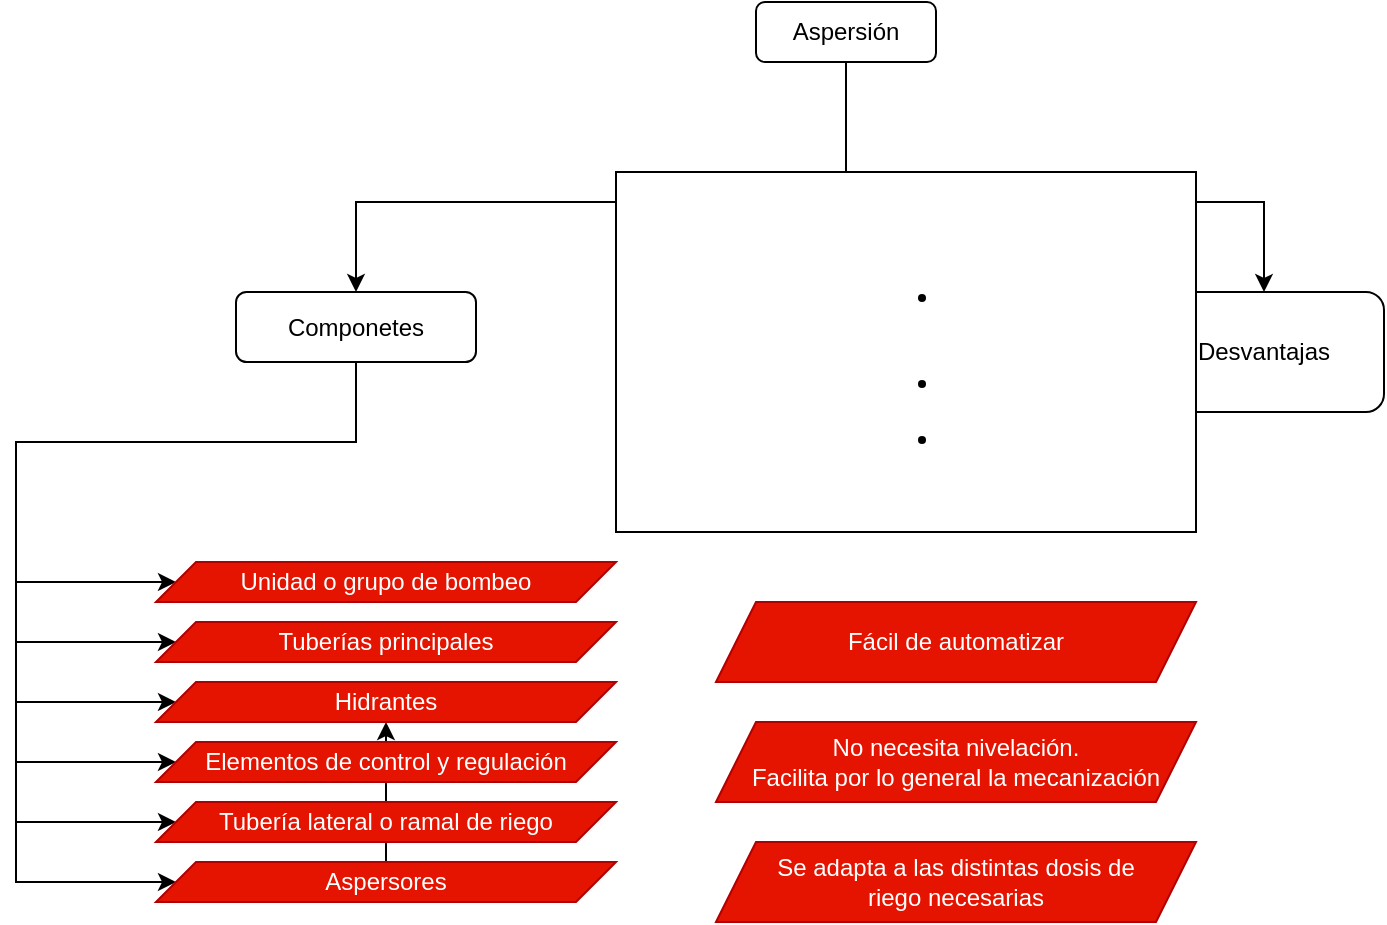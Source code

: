 <mxfile version="20.3.3" type="github">
  <diagram id="nhZoGWwR1IvOvr1_NBgF" name="Página-1">
    <mxGraphModel dx="1323" dy="290" grid="1" gridSize="10" guides="1" tooltips="1" connect="1" arrows="1" fold="1" page="1" pageScale="1" pageWidth="827" pageHeight="1169" math="0" shadow="0">
      <root>
        <mxCell id="0" />
        <mxCell id="1" parent="0" />
        <mxCell id="ITRbSTz_eIRVhaSHHSQH-7" value="" style="edgeStyle=orthogonalEdgeStyle;rounded=0;orthogonalLoop=1;jettySize=auto;html=1;" parent="1" source="ITRbSTz_eIRVhaSHHSQH-1" target="ITRbSTz_eIRVhaSHHSQH-6" edge="1">
          <mxGeometry relative="1" as="geometry">
            <Array as="points">
              <mxPoint x="145" y="250" />
              <mxPoint x="145" y="250" />
            </Array>
          </mxGeometry>
        </mxCell>
        <mxCell id="ITRbSTz_eIRVhaSHHSQH-9" value="" style="edgeStyle=orthogonalEdgeStyle;rounded=0;orthogonalLoop=1;jettySize=auto;html=1;" parent="1" source="ITRbSTz_eIRVhaSHHSQH-1" target="ITRbSTz_eIRVhaSHHSQH-8" edge="1">
          <mxGeometry relative="1" as="geometry">
            <Array as="points">
              <mxPoint x="145" y="220" />
              <mxPoint x="354" y="220" />
            </Array>
          </mxGeometry>
        </mxCell>
        <mxCell id="ITRbSTz_eIRVhaSHHSQH-12" style="edgeStyle=orthogonalEdgeStyle;rounded=0;orthogonalLoop=1;jettySize=auto;html=1;entryX=0.5;entryY=0;entryDx=0;entryDy=0;" parent="1" source="ITRbSTz_eIRVhaSHHSQH-1" target="ITRbSTz_eIRVhaSHHSQH-2" edge="1">
          <mxGeometry relative="1" as="geometry">
            <Array as="points">
              <mxPoint x="145" y="220" />
              <mxPoint x="-100" y="220" />
            </Array>
          </mxGeometry>
        </mxCell>
        <mxCell id="ITRbSTz_eIRVhaSHHSQH-1" value="&lt;span&gt;&lt;span data-dobid=&quot;hdw&quot;&gt;Aspersión&lt;/span&gt;&lt;/span&gt;" style="rounded=1;whiteSpace=wrap;html=1;" parent="1" vertex="1">
          <mxGeometry x="100" y="120" width="90" height="30" as="geometry" />
        </mxCell>
        <mxCell id="ITRbSTz_eIRVhaSHHSQH-29" style="edgeStyle=orthogonalEdgeStyle;rounded=0;orthogonalLoop=1;jettySize=auto;html=1;" parent="1" source="ITRbSTz_eIRVhaSHHSQH-2" target="ITRbSTz_eIRVhaSHHSQH-27" edge="1">
          <mxGeometry relative="1" as="geometry">
            <Array as="points">
              <mxPoint x="-100" y="340" />
              <mxPoint x="-270" y="340" />
              <mxPoint x="-270" y="530" />
            </Array>
          </mxGeometry>
        </mxCell>
        <mxCell id="ITRbSTz_eIRVhaSHHSQH-31" style="edgeStyle=orthogonalEdgeStyle;rounded=0;orthogonalLoop=1;jettySize=auto;html=1;entryX=0;entryY=0.5;entryDx=0;entryDy=0;" parent="1" source="ITRbSTz_eIRVhaSHHSQH-2" target="ITRbSTz_eIRVhaSHHSQH-24" edge="1">
          <mxGeometry relative="1" as="geometry">
            <Array as="points">
              <mxPoint x="-100" y="340" />
              <mxPoint x="-270" y="340" />
              <mxPoint x="-270" y="410" />
            </Array>
          </mxGeometry>
        </mxCell>
        <mxCell id="ITRbSTz_eIRVhaSHHSQH-33" style="edgeStyle=orthogonalEdgeStyle;rounded=0;orthogonalLoop=1;jettySize=auto;html=1;entryX=0;entryY=0.5;entryDx=0;entryDy=0;" parent="1" source="ITRbSTz_eIRVhaSHHSQH-2" target="ITRbSTz_eIRVhaSHHSQH-25" edge="1">
          <mxGeometry relative="1" as="geometry">
            <Array as="points">
              <mxPoint x="-100" y="340" />
              <mxPoint x="-270" y="340" />
              <mxPoint x="-270" y="440" />
            </Array>
          </mxGeometry>
        </mxCell>
        <mxCell id="ITRbSTz_eIRVhaSHHSQH-34" style="edgeStyle=orthogonalEdgeStyle;rounded=0;orthogonalLoop=1;jettySize=auto;html=1;entryX=0;entryY=0.5;entryDx=0;entryDy=0;" parent="1" source="ITRbSTz_eIRVhaSHHSQH-2" target="ITRbSTz_eIRVhaSHHSQH-28" edge="1">
          <mxGeometry relative="1" as="geometry">
            <Array as="points">
              <mxPoint x="-100" y="340" />
              <mxPoint x="-270" y="340" />
              <mxPoint x="-270" y="470" />
            </Array>
          </mxGeometry>
        </mxCell>
        <mxCell id="ITRbSTz_eIRVhaSHHSQH-35" style="edgeStyle=orthogonalEdgeStyle;rounded=0;orthogonalLoop=1;jettySize=auto;html=1;entryX=0;entryY=0.5;entryDx=0;entryDy=0;" parent="1" source="ITRbSTz_eIRVhaSHHSQH-2" target="ITRbSTz_eIRVhaSHHSQH-26" edge="1">
          <mxGeometry relative="1" as="geometry">
            <Array as="points">
              <mxPoint x="-100" y="340" />
              <mxPoint x="-270" y="340" />
              <mxPoint x="-270" y="500" />
            </Array>
          </mxGeometry>
        </mxCell>
        <mxCell id="ITRbSTz_eIRVhaSHHSQH-37" style="edgeStyle=orthogonalEdgeStyle;rounded=0;orthogonalLoop=1;jettySize=auto;html=1;entryX=0;entryY=0.5;entryDx=0;entryDy=0;" parent="1" source="ITRbSTz_eIRVhaSHHSQH-2" target="ITRbSTz_eIRVhaSHHSQH-22" edge="1">
          <mxGeometry relative="1" as="geometry">
            <Array as="points">
              <mxPoint x="-100" y="340" />
              <mxPoint x="-270" y="340" />
              <mxPoint x="-270" y="560" />
            </Array>
          </mxGeometry>
        </mxCell>
        <mxCell id="ITRbSTz_eIRVhaSHHSQH-2" value="Componetes" style="whiteSpace=wrap;html=1;rounded=1;" parent="1" vertex="1">
          <mxGeometry x="-160" y="265" width="120" height="35" as="geometry" />
        </mxCell>
        <mxCell id="ITRbSTz_eIRVhaSHHSQH-6" value="Ventajas" style="whiteSpace=wrap;html=1;rounded=1;" parent="1" vertex="1">
          <mxGeometry x="85" y="265" width="120" height="60" as="geometry" />
        </mxCell>
        <mxCell id="ITRbSTz_eIRVhaSHHSQH-8" value="Desvantajas" style="whiteSpace=wrap;html=1;rounded=1;" parent="1" vertex="1">
          <mxGeometry x="294" y="265" width="120" height="60" as="geometry" />
        </mxCell>
        <mxCell id="cqa5lHVVIa8OTOIeq-iy-3" value="" style="edgeStyle=orthogonalEdgeStyle;rounded=0;orthogonalLoop=1;jettySize=auto;html=1;" edge="1" parent="1" source="ITRbSTz_eIRVhaSHHSQH-22" target="ITRbSTz_eIRVhaSHHSQH-28">
          <mxGeometry relative="1" as="geometry" />
        </mxCell>
        <mxCell id="ITRbSTz_eIRVhaSHHSQH-22" value="Aspersores" style="shape=parallelogram;perimeter=parallelogramPerimeter;whiteSpace=wrap;html=1;fixedSize=1;fillColor=#e51400;fontColor=#ffffff;strokeColor=#B20000;" parent="1" vertex="1">
          <mxGeometry x="-200" y="550" width="230" height="20" as="geometry" />
        </mxCell>
        <mxCell id="ITRbSTz_eIRVhaSHHSQH-24" value="Unidad o grupo de bombeo &lt;br&gt;" style="shape=parallelogram;perimeter=parallelogramPerimeter;whiteSpace=wrap;html=1;fixedSize=1;fillColor=#e51400;strokeColor=#B20000;fontColor=#ffffff;" parent="1" vertex="1">
          <mxGeometry x="-200" y="400" width="230" height="20" as="geometry" />
        </mxCell>
        <mxCell id="ITRbSTz_eIRVhaSHHSQH-25" value="Tuberías principales&lt;br&gt;" style="shape=parallelogram;perimeter=parallelogramPerimeter;whiteSpace=wrap;html=1;fixedSize=1;fillColor=#e51400;strokeColor=#B20000;fontColor=#ffffff;" parent="1" vertex="1">
          <mxGeometry x="-200" y="430" width="230" height="20" as="geometry" />
        </mxCell>
        <mxCell id="ITRbSTz_eIRVhaSHHSQH-26" value="Elementos de control y regulación" style="shape=parallelogram;perimeter=parallelogramPerimeter;whiteSpace=wrap;html=1;fixedSize=1;fillColor=#e51400;fontColor=#ffffff;strokeColor=#B20000;" parent="1" vertex="1">
          <mxGeometry x="-200" y="490" width="230" height="20" as="geometry" />
        </mxCell>
        <mxCell id="ITRbSTz_eIRVhaSHHSQH-27" value="Tubería lateral o ramal de riego&lt;br&gt;" style="shape=parallelogram;perimeter=parallelogramPerimeter;whiteSpace=wrap;html=1;fixedSize=1;fillColor=#e51400;fontColor=#ffffff;strokeColor=#B20000;" parent="1" vertex="1">
          <mxGeometry x="-200" y="520" width="230" height="20" as="geometry" />
        </mxCell>
        <mxCell id="ITRbSTz_eIRVhaSHHSQH-28" value="Hidrantes&lt;br&gt;" style="shape=parallelogram;perimeter=parallelogramPerimeter;whiteSpace=wrap;html=1;fixedSize=1;fillColor=#e51400;strokeColor=#B20000;fontColor=#ffffff;" parent="1" vertex="1">
          <mxGeometry x="-200" y="460" width="230" height="20" as="geometry" />
        </mxCell>
        <mxCell id="cqa5lHVVIa8OTOIeq-iy-4" value="&lt;br&gt;&lt;ul&gt;&lt;br&gt;              &lt;li&gt;&lt;br&gt;&lt;/li&gt;&lt;br&gt;&lt;br&gt;              &lt;li&gt;&lt;br&gt;&lt;/li&gt;&lt;br&gt;              &lt;li&gt;&lt;br&gt;&lt;/li&gt;&lt;br&gt;            &lt;/ul&gt;" style="rounded=0;whiteSpace=wrap;html=1;" vertex="1" parent="1">
          <mxGeometry x="30" y="205" width="290" height="180" as="geometry" />
        </mxCell>
        <mxCell id="cqa5lHVVIa8OTOIeq-iy-6" value="Fácil de automatizar&lt;br&gt;" style="shape=parallelogram;perimeter=parallelogramPerimeter;whiteSpace=wrap;html=1;fixedSize=1;fillColor=#e51400;strokeColor=#B20000;fontColor=#ffffff;" vertex="1" parent="1">
          <mxGeometry x="80" y="420" width="240" height="40" as="geometry" />
        </mxCell>
        <mxCell id="cqa5lHVVIa8OTOIeq-iy-7" value="&lt;div&gt;Se adapta a las distintas dosis de &lt;br&gt;&lt;/div&gt;&lt;div&gt;riego necesarias&lt;/div&gt;" style="shape=parallelogram;perimeter=parallelogramPerimeter;whiteSpace=wrap;html=1;fixedSize=1;fillColor=#e51400;strokeColor=#B20000;fontColor=#ffffff;" vertex="1" parent="1">
          <mxGeometry x="80" y="540" width="240" height="40" as="geometry" />
        </mxCell>
        <mxCell id="cqa5lHVVIa8OTOIeq-iy-9" value="&lt;div&gt;No necesita nivelación. &lt;br&gt;&lt;/div&gt;&lt;div&gt;Facilita por lo general la mecanización&lt;/div&gt;" style="shape=parallelogram;perimeter=parallelogramPerimeter;whiteSpace=wrap;html=1;fixedSize=1;fillColor=#e51400;strokeColor=#B20000;fontColor=#ffffff;" vertex="1" parent="1">
          <mxGeometry x="80" y="480" width="240" height="40" as="geometry" />
        </mxCell>
      </root>
    </mxGraphModel>
  </diagram>
</mxfile>
